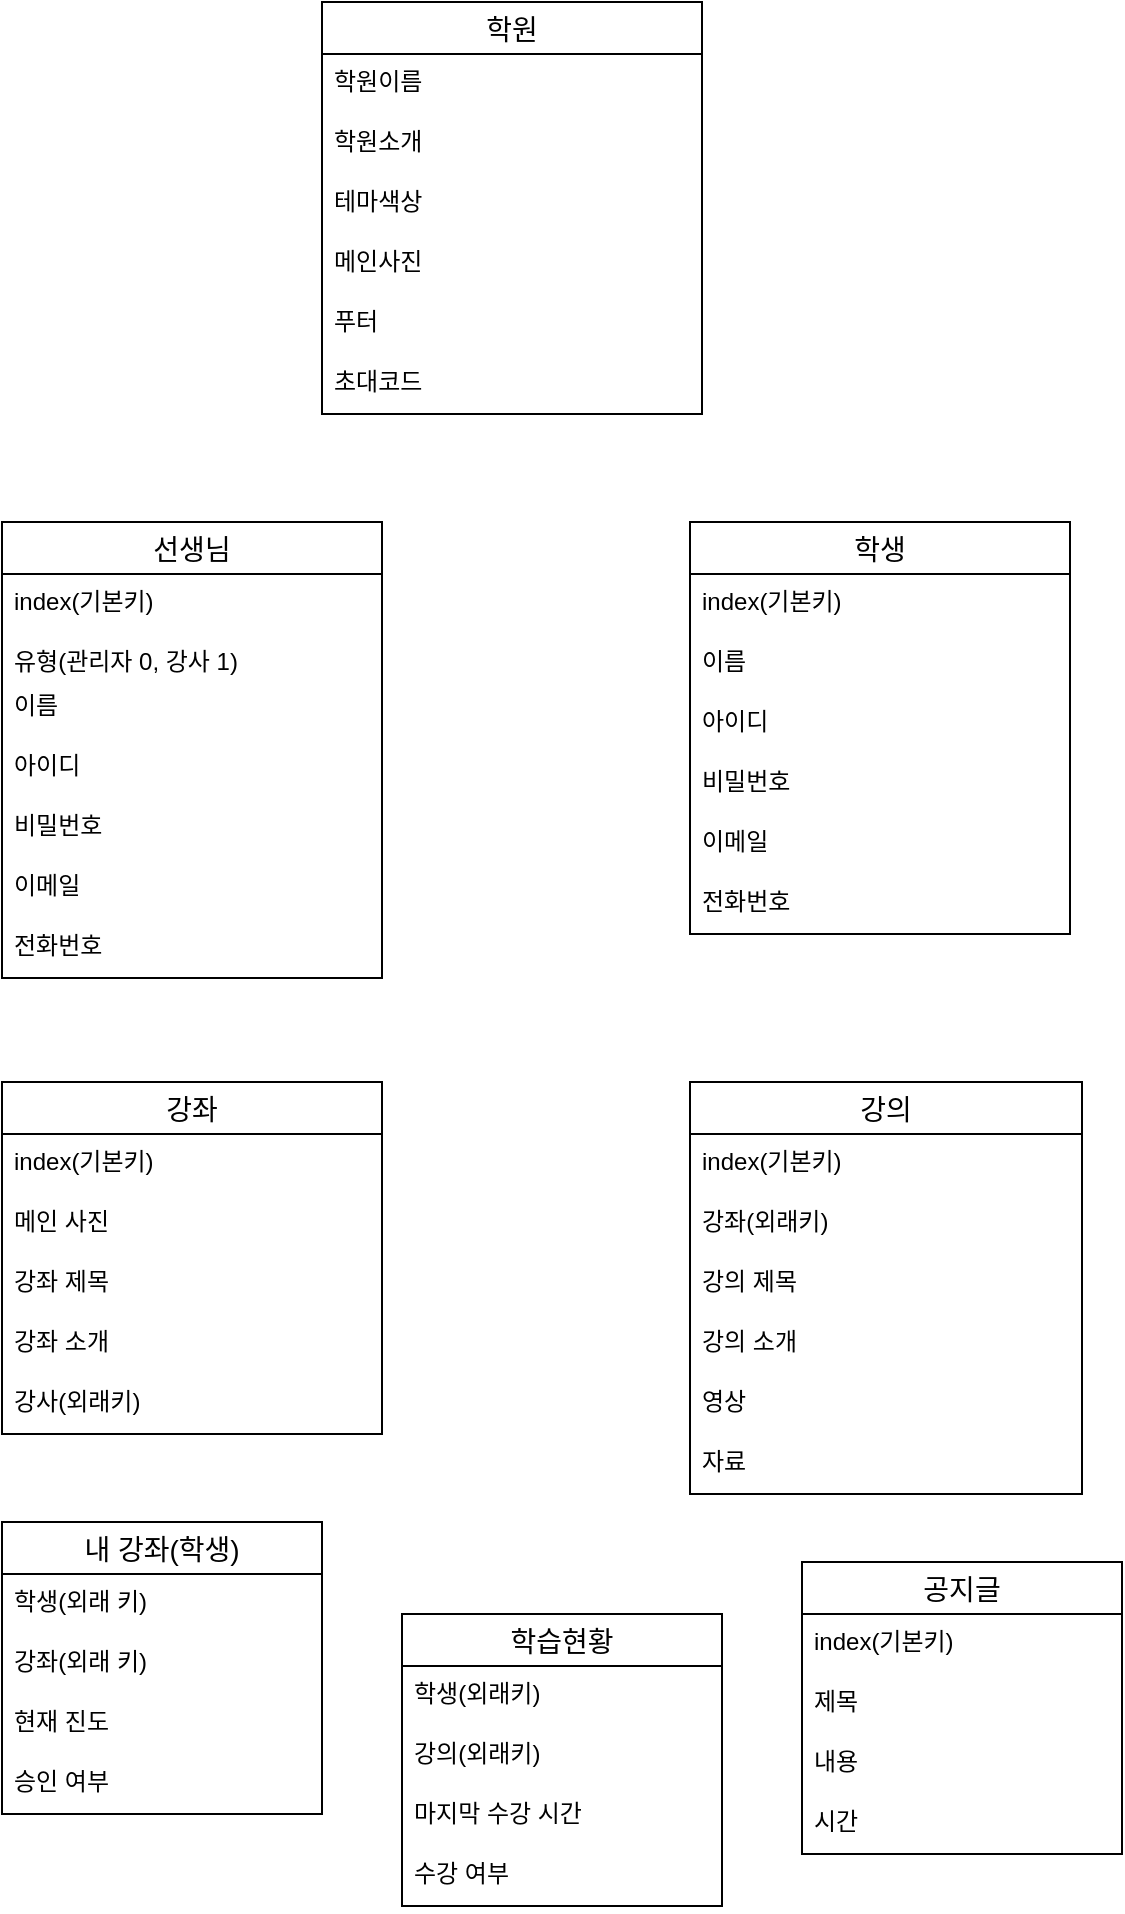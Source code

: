 <mxfile version="13.4.8"><diagram id="hbayXoYZQBDtR3Wm4HuL" name="Page-1"><mxGraphModel dx="665" dy="537" grid="1" gridSize="10" guides="1" tooltips="1" connect="1" arrows="1" fold="1" page="1" pageScale="1" pageWidth="827" pageHeight="1169" math="0" shadow="0"><root><mxCell id="0"/><mxCell id="1" parent="0"/><mxCell id="fk3t_E-cuF3J6sIEkUoM-1" value="학원" style="swimlane;fontStyle=0;childLayout=stackLayout;horizontal=1;startSize=26;horizontalStack=0;resizeParent=1;resizeParentMax=0;resizeLast=0;collapsible=1;marginBottom=0;align=center;fontSize=14;" vertex="1" parent="1"><mxGeometry x="230" y="20" width="190" height="206" as="geometry"/></mxCell><mxCell id="fk3t_E-cuF3J6sIEkUoM-2" value="학원이름" style="text;strokeColor=none;fillColor=none;spacingLeft=4;spacingRight=4;overflow=hidden;rotatable=0;points=[[0,0.5],[1,0.5]];portConstraint=eastwest;fontSize=12;" vertex="1" parent="fk3t_E-cuF3J6sIEkUoM-1"><mxGeometry y="26" width="190" height="30" as="geometry"/></mxCell><mxCell id="fk3t_E-cuF3J6sIEkUoM-3" value="학원소개" style="text;strokeColor=none;fillColor=none;spacingLeft=4;spacingRight=4;overflow=hidden;rotatable=0;points=[[0,0.5],[1,0.5]];portConstraint=eastwest;fontSize=12;" vertex="1" parent="fk3t_E-cuF3J6sIEkUoM-1"><mxGeometry y="56" width="190" height="30" as="geometry"/></mxCell><mxCell id="fk3t_E-cuF3J6sIEkUoM-4" value="테마색상" style="text;strokeColor=none;fillColor=none;spacingLeft=4;spacingRight=4;overflow=hidden;rotatable=0;points=[[0,0.5],[1,0.5]];portConstraint=eastwest;fontSize=12;" vertex="1" parent="fk3t_E-cuF3J6sIEkUoM-1"><mxGeometry y="86" width="190" height="30" as="geometry"/></mxCell><mxCell id="fk3t_E-cuF3J6sIEkUoM-7" value="메인사진" style="text;strokeColor=none;fillColor=none;spacingLeft=4;spacingRight=4;overflow=hidden;rotatable=0;points=[[0,0.5],[1,0.5]];portConstraint=eastwest;fontSize=12;" vertex="1" parent="fk3t_E-cuF3J6sIEkUoM-1"><mxGeometry y="116" width="190" height="30" as="geometry"/></mxCell><mxCell id="fk3t_E-cuF3J6sIEkUoM-8" value="푸터" style="text;strokeColor=none;fillColor=none;spacingLeft=4;spacingRight=4;overflow=hidden;rotatable=0;points=[[0,0.5],[1,0.5]];portConstraint=eastwest;fontSize=12;" vertex="1" parent="fk3t_E-cuF3J6sIEkUoM-1"><mxGeometry y="146" width="190" height="30" as="geometry"/></mxCell><mxCell id="fk3t_E-cuF3J6sIEkUoM-34" value="초대코드" style="text;strokeColor=none;fillColor=none;spacingLeft=4;spacingRight=4;overflow=hidden;rotatable=0;points=[[0,0.5],[1,0.5]];portConstraint=eastwest;fontSize=12;" vertex="1" parent="fk3t_E-cuF3J6sIEkUoM-1"><mxGeometry y="176" width="190" height="30" as="geometry"/></mxCell><mxCell id="fk3t_E-cuF3J6sIEkUoM-18" value="선생님" style="swimlane;fontStyle=0;childLayout=stackLayout;horizontal=1;startSize=26;horizontalStack=0;resizeParent=1;resizeParentMax=0;resizeLast=0;collapsible=1;marginBottom=0;align=center;fontSize=14;" vertex="1" parent="1"><mxGeometry x="70" y="280" width="190" height="228" as="geometry"/></mxCell><mxCell id="fk3t_E-cuF3J6sIEkUoM-65" value="index(기본키)" style="text;strokeColor=none;fillColor=none;spacingLeft=4;spacingRight=4;overflow=hidden;rotatable=0;points=[[0,0.5],[1,0.5]];portConstraint=eastwest;fontSize=12;" vertex="1" parent="fk3t_E-cuF3J6sIEkUoM-18"><mxGeometry y="26" width="190" height="30" as="geometry"/></mxCell><mxCell id="fk3t_E-cuF3J6sIEkUoM-19" value="유형(관리자 0, 강사 1)" style="text;strokeColor=none;fillColor=none;spacingLeft=4;spacingRight=4;overflow=hidden;rotatable=0;points=[[0,0.5],[1,0.5]];portConstraint=eastwest;fontSize=12;" vertex="1" parent="fk3t_E-cuF3J6sIEkUoM-18"><mxGeometry y="56" width="190" height="22" as="geometry"/></mxCell><mxCell id="fk3t_E-cuF3J6sIEkUoM-25" value="이름" style="text;strokeColor=none;fillColor=none;spacingLeft=4;spacingRight=4;overflow=hidden;rotatable=0;points=[[0,0.5],[1,0.5]];portConstraint=eastwest;fontSize=12;" vertex="1" parent="fk3t_E-cuF3J6sIEkUoM-18"><mxGeometry y="78" width="190" height="30" as="geometry"/></mxCell><mxCell id="fk3t_E-cuF3J6sIEkUoM-20" value="아이디" style="text;strokeColor=none;fillColor=none;spacingLeft=4;spacingRight=4;overflow=hidden;rotatable=0;points=[[0,0.5],[1,0.5]];portConstraint=eastwest;fontSize=12;" vertex="1" parent="fk3t_E-cuF3J6sIEkUoM-18"><mxGeometry y="108" width="190" height="30" as="geometry"/></mxCell><mxCell id="fk3t_E-cuF3J6sIEkUoM-21" value="비밀번호" style="text;strokeColor=none;fillColor=none;spacingLeft=4;spacingRight=4;overflow=hidden;rotatable=0;points=[[0,0.5],[1,0.5]];portConstraint=eastwest;fontSize=12;" vertex="1" parent="fk3t_E-cuF3J6sIEkUoM-18"><mxGeometry y="138" width="190" height="30" as="geometry"/></mxCell><mxCell id="fk3t_E-cuF3J6sIEkUoM-22" value="이메일" style="text;strokeColor=none;fillColor=none;spacingLeft=4;spacingRight=4;overflow=hidden;rotatable=0;points=[[0,0.5],[1,0.5]];portConstraint=eastwest;fontSize=12;" vertex="1" parent="fk3t_E-cuF3J6sIEkUoM-18"><mxGeometry y="168" width="190" height="30" as="geometry"/></mxCell><mxCell id="fk3t_E-cuF3J6sIEkUoM-23" value="전화번호" style="text;strokeColor=none;fillColor=none;spacingLeft=4;spacingRight=4;overflow=hidden;rotatable=0;points=[[0,0.5],[1,0.5]];portConstraint=eastwest;fontSize=12;" vertex="1" parent="fk3t_E-cuF3J6sIEkUoM-18"><mxGeometry y="198" width="190" height="30" as="geometry"/></mxCell><mxCell id="fk3t_E-cuF3J6sIEkUoM-27" value="학생" style="swimlane;fontStyle=0;childLayout=stackLayout;horizontal=1;startSize=26;horizontalStack=0;resizeParent=1;resizeParentMax=0;resizeLast=0;collapsible=1;marginBottom=0;align=center;fontSize=14;" vertex="1" parent="1"><mxGeometry x="414" y="280" width="190" height="206" as="geometry"/></mxCell><mxCell id="fk3t_E-cuF3J6sIEkUoM-67" value="index(기본키)" style="text;strokeColor=none;fillColor=none;spacingLeft=4;spacingRight=4;overflow=hidden;rotatable=0;points=[[0,0.5],[1,0.5]];portConstraint=eastwest;fontSize=12;" vertex="1" parent="fk3t_E-cuF3J6sIEkUoM-27"><mxGeometry y="26" width="190" height="30" as="geometry"/></mxCell><mxCell id="fk3t_E-cuF3J6sIEkUoM-29" value="이름" style="text;strokeColor=none;fillColor=none;spacingLeft=4;spacingRight=4;overflow=hidden;rotatable=0;points=[[0,0.5],[1,0.5]];portConstraint=eastwest;fontSize=12;" vertex="1" parent="fk3t_E-cuF3J6sIEkUoM-27"><mxGeometry y="56" width="190" height="30" as="geometry"/></mxCell><mxCell id="fk3t_E-cuF3J6sIEkUoM-30" value="아이디" style="text;strokeColor=none;fillColor=none;spacingLeft=4;spacingRight=4;overflow=hidden;rotatable=0;points=[[0,0.5],[1,0.5]];portConstraint=eastwest;fontSize=12;" vertex="1" parent="fk3t_E-cuF3J6sIEkUoM-27"><mxGeometry y="86" width="190" height="30" as="geometry"/></mxCell><mxCell id="fk3t_E-cuF3J6sIEkUoM-31" value="비밀번호" style="text;strokeColor=none;fillColor=none;spacingLeft=4;spacingRight=4;overflow=hidden;rotatable=0;points=[[0,0.5],[1,0.5]];portConstraint=eastwest;fontSize=12;" vertex="1" parent="fk3t_E-cuF3J6sIEkUoM-27"><mxGeometry y="116" width="190" height="30" as="geometry"/></mxCell><mxCell id="fk3t_E-cuF3J6sIEkUoM-32" value="이메일" style="text;strokeColor=none;fillColor=none;spacingLeft=4;spacingRight=4;overflow=hidden;rotatable=0;points=[[0,0.5],[1,0.5]];portConstraint=eastwest;fontSize=12;" vertex="1" parent="fk3t_E-cuF3J6sIEkUoM-27"><mxGeometry y="146" width="190" height="30" as="geometry"/></mxCell><mxCell id="fk3t_E-cuF3J6sIEkUoM-33" value="전화번호" style="text;strokeColor=none;fillColor=none;spacingLeft=4;spacingRight=4;overflow=hidden;rotatable=0;points=[[0,0.5],[1,0.5]];portConstraint=eastwest;fontSize=12;" vertex="1" parent="fk3t_E-cuF3J6sIEkUoM-27"><mxGeometry y="176" width="190" height="30" as="geometry"/></mxCell><mxCell id="fk3t_E-cuF3J6sIEkUoM-35" value="강좌" style="swimlane;fontStyle=0;childLayout=stackLayout;horizontal=1;startSize=26;horizontalStack=0;resizeParent=1;resizeParentMax=0;resizeLast=0;collapsible=1;marginBottom=0;align=center;fontSize=14;" vertex="1" parent="1"><mxGeometry x="70" y="560" width="190" height="176" as="geometry"/></mxCell><mxCell id="fk3t_E-cuF3J6sIEkUoM-68" value="index(기본키)" style="text;strokeColor=none;fillColor=none;spacingLeft=4;spacingRight=4;overflow=hidden;rotatable=0;points=[[0,0.5],[1,0.5]];portConstraint=eastwest;fontSize=12;" vertex="1" parent="fk3t_E-cuF3J6sIEkUoM-35"><mxGeometry y="26" width="190" height="30" as="geometry"/></mxCell><mxCell id="fk3t_E-cuF3J6sIEkUoM-36" value="메인 사진" style="text;strokeColor=none;fillColor=none;spacingLeft=4;spacingRight=4;overflow=hidden;rotatable=0;points=[[0,0.5],[1,0.5]];portConstraint=eastwest;fontSize=12;" vertex="1" parent="fk3t_E-cuF3J6sIEkUoM-35"><mxGeometry y="56" width="190" height="30" as="geometry"/></mxCell><mxCell id="fk3t_E-cuF3J6sIEkUoM-37" value="강좌 제목" style="text;strokeColor=none;fillColor=none;spacingLeft=4;spacingRight=4;overflow=hidden;rotatable=0;points=[[0,0.5],[1,0.5]];portConstraint=eastwest;fontSize=12;" vertex="1" parent="fk3t_E-cuF3J6sIEkUoM-35"><mxGeometry y="86" width="190" height="30" as="geometry"/></mxCell><mxCell id="fk3t_E-cuF3J6sIEkUoM-38" value="강좌 소개" style="text;strokeColor=none;fillColor=none;spacingLeft=4;spacingRight=4;overflow=hidden;rotatable=0;points=[[0,0.5],[1,0.5]];portConstraint=eastwest;fontSize=12;" vertex="1" parent="fk3t_E-cuF3J6sIEkUoM-35"><mxGeometry y="116" width="190" height="30" as="geometry"/></mxCell><mxCell id="fk3t_E-cuF3J6sIEkUoM-59" value="강사(외래키)" style="text;strokeColor=none;fillColor=none;spacingLeft=4;spacingRight=4;overflow=hidden;rotatable=0;points=[[0,0.5],[1,0.5]];portConstraint=eastwest;fontSize=12;" vertex="1" parent="fk3t_E-cuF3J6sIEkUoM-35"><mxGeometry y="146" width="190" height="30" as="geometry"/></mxCell><mxCell id="fk3t_E-cuF3J6sIEkUoM-39" value="강의" style="swimlane;fontStyle=0;childLayout=stackLayout;horizontal=1;startSize=26;horizontalStack=0;resizeParent=1;resizeParentMax=0;resizeLast=0;collapsible=1;marginBottom=0;align=center;fontSize=14;" vertex="1" parent="1"><mxGeometry x="414" y="560" width="196" height="206" as="geometry"/></mxCell><mxCell id="fk3t_E-cuF3J6sIEkUoM-69" value="index(기본키)" style="text;strokeColor=none;fillColor=none;spacingLeft=4;spacingRight=4;overflow=hidden;rotatable=0;points=[[0,0.5],[1,0.5]];portConstraint=eastwest;fontSize=12;" vertex="1" parent="fk3t_E-cuF3J6sIEkUoM-39"><mxGeometry y="26" width="196" height="30" as="geometry"/></mxCell><mxCell id="fk3t_E-cuF3J6sIEkUoM-40" value="강좌(외래키)" style="text;strokeColor=none;fillColor=none;spacingLeft=4;spacingRight=4;overflow=hidden;rotatable=0;points=[[0,0.5],[1,0.5]];portConstraint=eastwest;fontSize=12;" vertex="1" parent="fk3t_E-cuF3J6sIEkUoM-39"><mxGeometry y="56" width="196" height="30" as="geometry"/></mxCell><mxCell id="fk3t_E-cuF3J6sIEkUoM-41" value="강의 제목" style="text;strokeColor=none;fillColor=none;spacingLeft=4;spacingRight=4;overflow=hidden;rotatable=0;points=[[0,0.5],[1,0.5]];portConstraint=eastwest;fontSize=12;" vertex="1" parent="fk3t_E-cuF3J6sIEkUoM-39"><mxGeometry y="86" width="196" height="30" as="geometry"/></mxCell><mxCell id="fk3t_E-cuF3J6sIEkUoM-42" value="강의 소개" style="text;strokeColor=none;fillColor=none;spacingLeft=4;spacingRight=4;overflow=hidden;rotatable=0;points=[[0,0.5],[1,0.5]];portConstraint=eastwest;fontSize=12;" vertex="1" parent="fk3t_E-cuF3J6sIEkUoM-39"><mxGeometry y="116" width="196" height="30" as="geometry"/></mxCell><mxCell id="fk3t_E-cuF3J6sIEkUoM-60" value="영상" style="text;strokeColor=none;fillColor=none;spacingLeft=4;spacingRight=4;overflow=hidden;rotatable=0;points=[[0,0.5],[1,0.5]];portConstraint=eastwest;fontSize=12;" vertex="1" parent="fk3t_E-cuF3J6sIEkUoM-39"><mxGeometry y="146" width="196" height="30" as="geometry"/></mxCell><mxCell id="fk3t_E-cuF3J6sIEkUoM-61" value="자료" style="text;strokeColor=none;fillColor=none;spacingLeft=4;spacingRight=4;overflow=hidden;rotatable=0;points=[[0,0.5],[1,0.5]];portConstraint=eastwest;fontSize=12;" vertex="1" parent="fk3t_E-cuF3J6sIEkUoM-39"><mxGeometry y="176" width="196" height="30" as="geometry"/></mxCell><mxCell id="fk3t_E-cuF3J6sIEkUoM-43" value="내 강좌(학생)" style="swimlane;fontStyle=0;childLayout=stackLayout;horizontal=1;startSize=26;horizontalStack=0;resizeParent=1;resizeParentMax=0;resizeLast=0;collapsible=1;marginBottom=0;align=center;fontSize=14;" vertex="1" parent="1"><mxGeometry x="70" y="780" width="160" height="146" as="geometry"/></mxCell><mxCell id="fk3t_E-cuF3J6sIEkUoM-44" value="학생(외래 키)" style="text;strokeColor=none;fillColor=none;spacingLeft=4;spacingRight=4;overflow=hidden;rotatable=0;points=[[0,0.5],[1,0.5]];portConstraint=eastwest;fontSize=12;" vertex="1" parent="fk3t_E-cuF3J6sIEkUoM-43"><mxGeometry y="26" width="160" height="30" as="geometry"/></mxCell><mxCell id="fk3t_E-cuF3J6sIEkUoM-45" value="강좌(외래 키)" style="text;strokeColor=none;fillColor=none;spacingLeft=4;spacingRight=4;overflow=hidden;rotatable=0;points=[[0,0.5],[1,0.5]];portConstraint=eastwest;fontSize=12;" vertex="1" parent="fk3t_E-cuF3J6sIEkUoM-43"><mxGeometry y="56" width="160" height="30" as="geometry"/></mxCell><mxCell id="fk3t_E-cuF3J6sIEkUoM-46" value="현재 진도" style="text;strokeColor=none;fillColor=none;spacingLeft=4;spacingRight=4;overflow=hidden;rotatable=0;points=[[0,0.5],[1,0.5]];portConstraint=eastwest;fontSize=12;" vertex="1" parent="fk3t_E-cuF3J6sIEkUoM-43"><mxGeometry y="86" width="160" height="30" as="geometry"/></mxCell><mxCell id="fk3t_E-cuF3J6sIEkUoM-64" value="승인 여부" style="text;strokeColor=none;fillColor=none;spacingLeft=4;spacingRight=4;overflow=hidden;rotatable=0;points=[[0,0.5],[1,0.5]];portConstraint=eastwest;fontSize=12;" vertex="1" parent="fk3t_E-cuF3J6sIEkUoM-43"><mxGeometry y="116" width="160" height="30" as="geometry"/></mxCell><mxCell id="fk3t_E-cuF3J6sIEkUoM-55" value="공지글" style="swimlane;fontStyle=0;childLayout=stackLayout;horizontal=1;startSize=26;horizontalStack=0;resizeParent=1;resizeParentMax=0;resizeLast=0;collapsible=1;marginBottom=0;align=center;fontSize=14;" vertex="1" parent="1"><mxGeometry x="470" y="800" width="160" height="146" as="geometry"/></mxCell><mxCell id="fk3t_E-cuF3J6sIEkUoM-71" value="index(기본키)" style="text;strokeColor=none;fillColor=none;spacingLeft=4;spacingRight=4;overflow=hidden;rotatable=0;points=[[0,0.5],[1,0.5]];portConstraint=eastwest;fontSize=12;" vertex="1" parent="fk3t_E-cuF3J6sIEkUoM-55"><mxGeometry y="26" width="160" height="30" as="geometry"/></mxCell><mxCell id="fk3t_E-cuF3J6sIEkUoM-56" value="제목" style="text;strokeColor=none;fillColor=none;spacingLeft=4;spacingRight=4;overflow=hidden;rotatable=0;points=[[0,0.5],[1,0.5]];portConstraint=eastwest;fontSize=12;" vertex="1" parent="fk3t_E-cuF3J6sIEkUoM-55"><mxGeometry y="56" width="160" height="30" as="geometry"/></mxCell><mxCell id="fk3t_E-cuF3J6sIEkUoM-57" value="내용" style="text;strokeColor=none;fillColor=none;spacingLeft=4;spacingRight=4;overflow=hidden;rotatable=0;points=[[0,0.5],[1,0.5]];portConstraint=eastwest;fontSize=12;" vertex="1" parent="fk3t_E-cuF3J6sIEkUoM-55"><mxGeometry y="86" width="160" height="30" as="geometry"/></mxCell><mxCell id="fk3t_E-cuF3J6sIEkUoM-58" value="시간" style="text;strokeColor=none;fillColor=none;spacingLeft=4;spacingRight=4;overflow=hidden;rotatable=0;points=[[0,0.5],[1,0.5]];portConstraint=eastwest;fontSize=12;" vertex="1" parent="fk3t_E-cuF3J6sIEkUoM-55"><mxGeometry y="116" width="160" height="30" as="geometry"/></mxCell><mxCell id="fk3t_E-cuF3J6sIEkUoM-72" value="학습현황" style="swimlane;fontStyle=0;childLayout=stackLayout;horizontal=1;startSize=26;horizontalStack=0;resizeParent=1;resizeParentMax=0;resizeLast=0;collapsible=1;marginBottom=0;align=center;fontSize=14;" vertex="1" parent="1"><mxGeometry x="270" y="826" width="160" height="146" as="geometry"/></mxCell><mxCell id="fk3t_E-cuF3J6sIEkUoM-73" value="학생(외래키)" style="text;strokeColor=none;fillColor=none;spacingLeft=4;spacingRight=4;overflow=hidden;rotatable=0;points=[[0,0.5],[1,0.5]];portConstraint=eastwest;fontSize=12;" vertex="1" parent="fk3t_E-cuF3J6sIEkUoM-72"><mxGeometry y="26" width="160" height="30" as="geometry"/></mxCell><mxCell id="fk3t_E-cuF3J6sIEkUoM-74" value="강의(외래키)" style="text;strokeColor=none;fillColor=none;spacingLeft=4;spacingRight=4;overflow=hidden;rotatable=0;points=[[0,0.5],[1,0.5]];portConstraint=eastwest;fontSize=12;" vertex="1" parent="fk3t_E-cuF3J6sIEkUoM-72"><mxGeometry y="56" width="160" height="30" as="geometry"/></mxCell><mxCell id="fk3t_E-cuF3J6sIEkUoM-62" value="마지막 수강 시간" style="text;strokeColor=none;fillColor=none;spacingLeft=4;spacingRight=4;overflow=hidden;rotatable=0;points=[[0,0.5],[1,0.5]];portConstraint=eastwest;fontSize=12;" vertex="1" parent="fk3t_E-cuF3J6sIEkUoM-72"><mxGeometry y="86" width="160" height="30" as="geometry"/></mxCell><mxCell id="fk3t_E-cuF3J6sIEkUoM-76" value="수강 여부" style="text;strokeColor=none;fillColor=none;spacingLeft=4;spacingRight=4;overflow=hidden;rotatable=0;points=[[0,0.5],[1,0.5]];portConstraint=eastwest;fontSize=12;" vertex="1" parent="fk3t_E-cuF3J6sIEkUoM-72"><mxGeometry y="116" width="160" height="30" as="geometry"/></mxCell></root></mxGraphModel></diagram></mxfile>